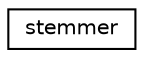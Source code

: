 digraph G
{
 // INTERACTIVE_SVG=YES
  edge [fontname="Helvetica",fontsize="10",labelfontname="Helvetica",labelfontsize="10"];
  node [fontname="Helvetica",fontsize="10",shape=record];
  rankdir="LR";
  Node1 [label="stemmer",height=0.2,width=0.4,color="black", fillcolor="white", style="filled",URL="$d9/d88/structstemmer.html"];
}
